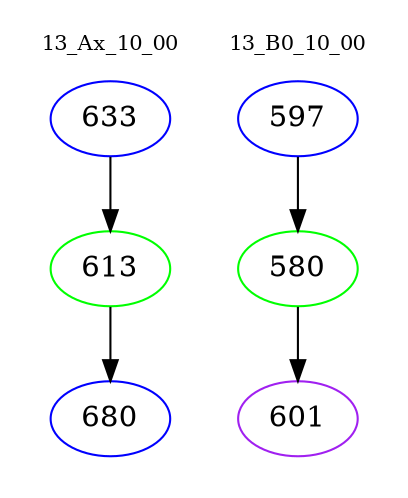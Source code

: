 digraph{
subgraph cluster_0 {
color = white
label = "13_Ax_10_00";
fontsize=10;
T0_633 [label="633", color="blue"]
T0_633 -> T0_613 [color="black"]
T0_613 [label="613", color="green"]
T0_613 -> T0_680 [color="black"]
T0_680 [label="680", color="blue"]
}
subgraph cluster_1 {
color = white
label = "13_B0_10_00";
fontsize=10;
T1_597 [label="597", color="blue"]
T1_597 -> T1_580 [color="black"]
T1_580 [label="580", color="green"]
T1_580 -> T1_601 [color="black"]
T1_601 [label="601", color="purple"]
}
}
